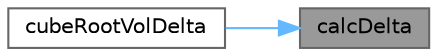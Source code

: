 digraph "calcDelta"
{
 // LATEX_PDF_SIZE
  bgcolor="transparent";
  edge [fontname=Helvetica,fontsize=10,labelfontname=Helvetica,labelfontsize=10];
  node [fontname=Helvetica,fontsize=10,shape=box,height=0.2,width=0.4];
  rankdir="RL";
  Node1 [id="Node000001",label="calcDelta",height=0.2,width=0.4,color="gray40", fillcolor="grey60", style="filled", fontcolor="black",tooltip=" "];
  Node1 -> Node2 [id="edge1_Node000001_Node000002",dir="back",color="steelblue1",style="solid",tooltip=" "];
  Node2 [id="Node000002",label="cubeRootVolDelta",height=0.2,width=0.4,color="grey40", fillcolor="white", style="filled",URL="$classFoam_1_1LESModels_1_1cubeRootVolDelta.html#ad71d75e1ff5e4e5e68b47df68b0055cc",tooltip=" "];
}
